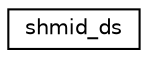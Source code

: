 digraph "Graphical Class Hierarchy"
{
  edge [fontname="Helvetica",fontsize="10",labelfontname="Helvetica",labelfontsize="10"];
  node [fontname="Helvetica",fontsize="10",shape=record];
  rankdir="LR";
  Node0 [label="shmid_ds",height=0.2,width=0.4,color="black", fillcolor="white", style="filled",URL="$structshmid__ds.html"];
}
